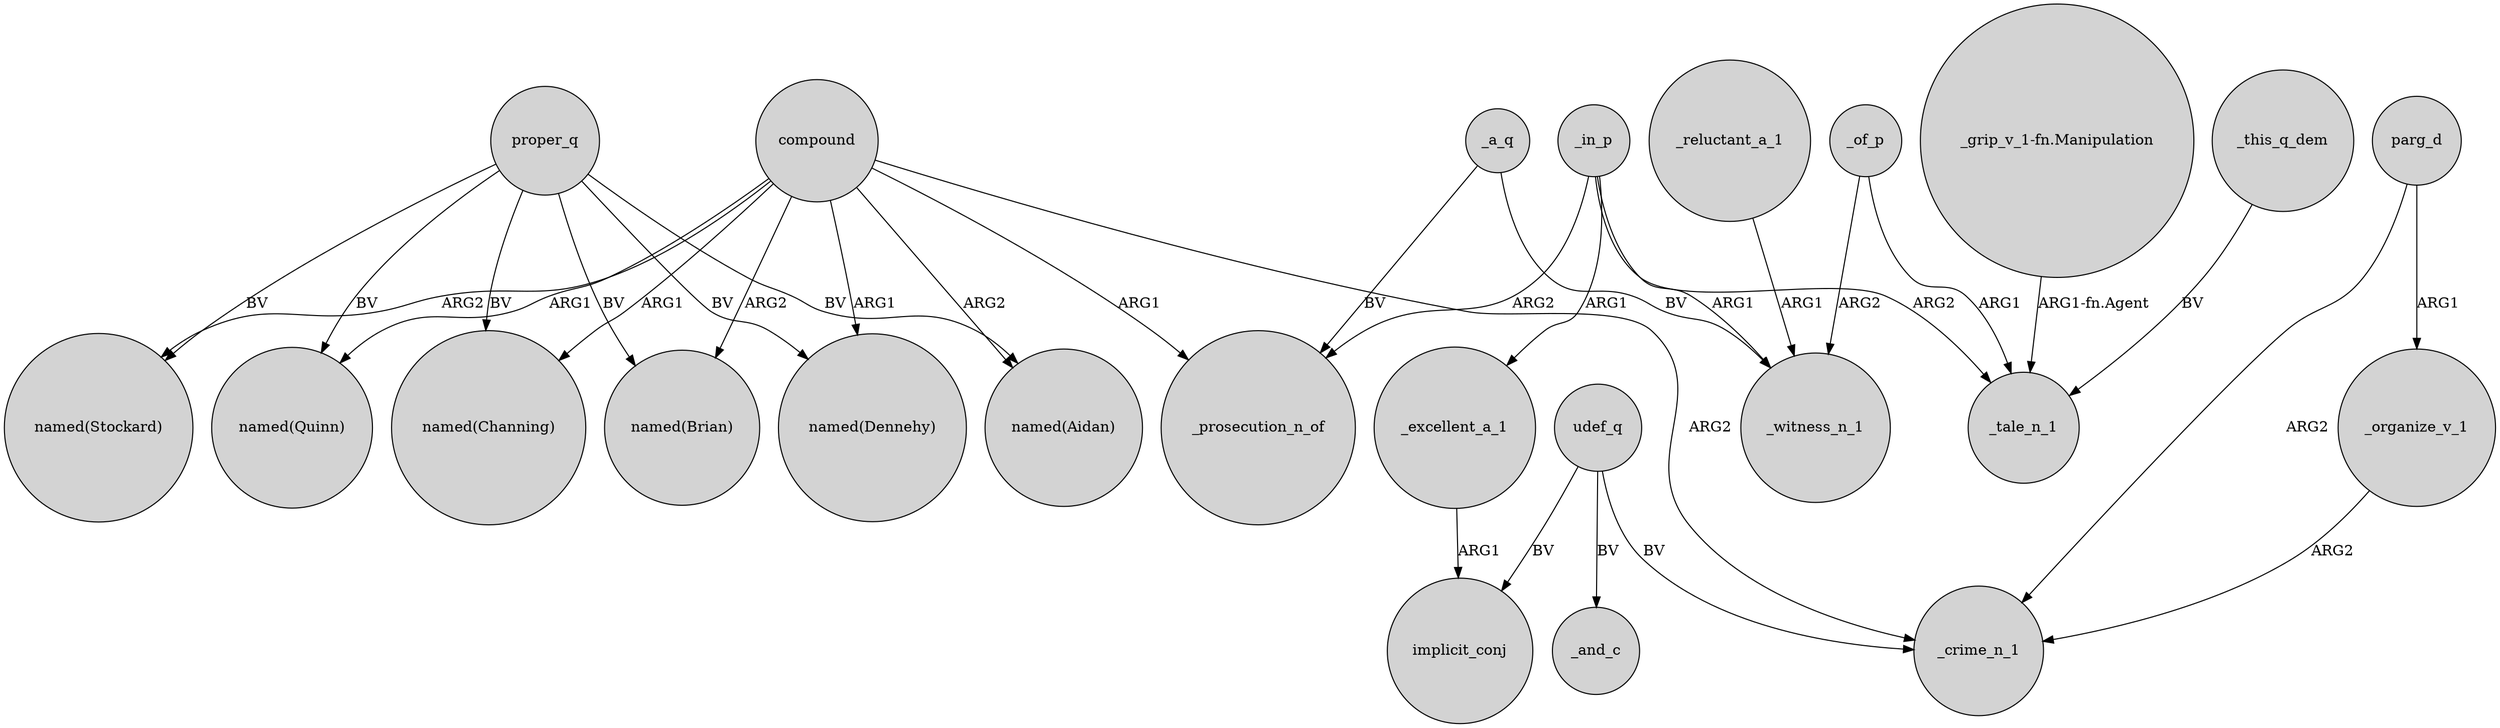 digraph {
	node [shape=circle style=filled]
	_a_q -> _prosecution_n_of [label=BV]
	_of_p -> _witness_n_1 [label=ARG2]
	"_grip_v_1-fn.Manipulation" -> _tale_n_1 [label="ARG1-fn.Agent"]
	_excellent_a_1 -> implicit_conj [label=ARG1]
	compound -> _prosecution_n_of [label=ARG1]
	compound -> "named(Dennehy)" [label=ARG1]
	compound -> "named(Aidan)" [label=ARG2]
	_in_p -> _tale_n_1 [label=ARG2]
	_of_p -> _tale_n_1 [label=ARG1]
	compound -> "named(Channing)" [label=ARG1]
	udef_q -> implicit_conj [label=BV]
	_in_p -> _witness_n_1 [label=ARG1]
	compound -> "named(Stockard)" [label=ARG2]
	proper_q -> "named(Channing)" [label=BV]
	_reluctant_a_1 -> _witness_n_1 [label=ARG1]
	_in_p -> _prosecution_n_of [label=ARG2]
	compound -> _crime_n_1 [label=ARG2]
	compound -> "named(Quinn)" [label=ARG1]
	_a_q -> _witness_n_1 [label=BV]
	proper_q -> "named(Quinn)" [label=BV]
	parg_d -> _organize_v_1 [label=ARG1]
	_in_p -> _excellent_a_1 [label=ARG1]
	proper_q -> "named(Aidan)" [label=BV]
	compound -> "named(Brian)" [label=ARG2]
	proper_q -> "named(Stockard)" [label=BV]
	proper_q -> "named(Brian)" [label=BV]
	parg_d -> _crime_n_1 [label=ARG2]
	udef_q -> _and_c [label=BV]
	udef_q -> _crime_n_1 [label=BV]
	proper_q -> "named(Dennehy)" [label=BV]
	_organize_v_1 -> _crime_n_1 [label=ARG2]
	_this_q_dem -> _tale_n_1 [label=BV]
}
